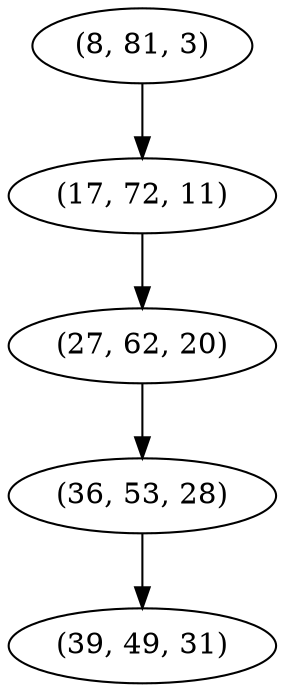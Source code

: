 digraph tree {
    "(8, 81, 3)";
    "(17, 72, 11)";
    "(27, 62, 20)";
    "(36, 53, 28)";
    "(39, 49, 31)";
    "(8, 81, 3)" -> "(17, 72, 11)";
    "(17, 72, 11)" -> "(27, 62, 20)";
    "(27, 62, 20)" -> "(36, 53, 28)";
    "(36, 53, 28)" -> "(39, 49, 31)";
}
